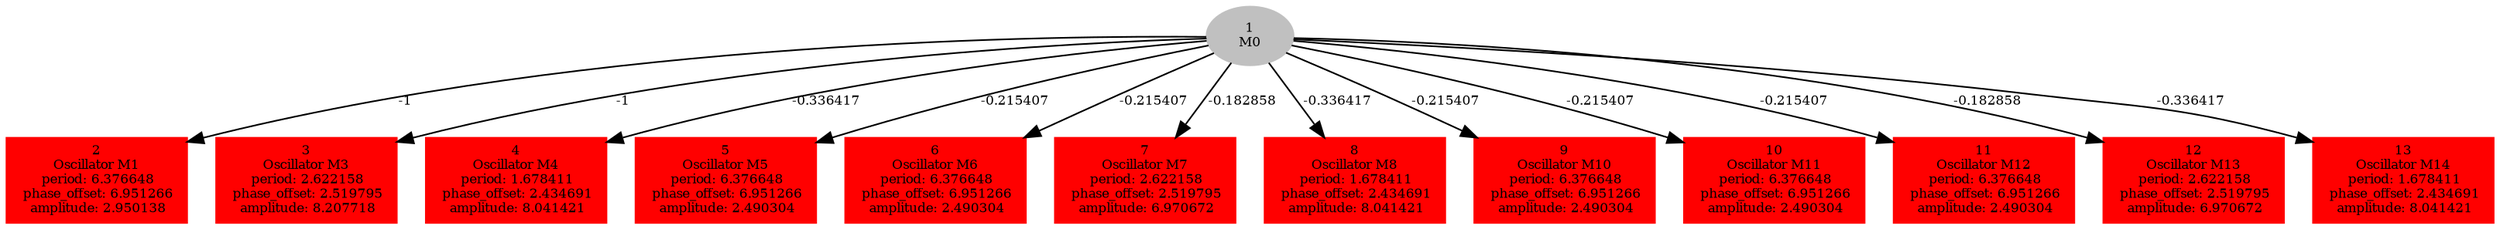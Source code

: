 digraph g{ forcelabels=true;
1[label=<1<BR/>M0>,color="grey",style=filled,fontsize=8];
2 [label=<2<BR />Oscillator M1<BR /> period: 6.376648<BR /> phase_offset: 6.951266<BR /> amplitude: 2.950138>, shape=box,color=red,style=filled,fontsize=8];3 [label=<3<BR />Oscillator M3<BR /> period: 2.622158<BR /> phase_offset: 2.519795<BR /> amplitude: 8.207718>, shape=box,color=red,style=filled,fontsize=8];4 [label=<4<BR />Oscillator M4<BR /> period: 1.678411<BR /> phase_offset: 2.434691<BR /> amplitude: 8.041421>, shape=box,color=red,style=filled,fontsize=8];5 [label=<5<BR />Oscillator M5<BR /> period: 6.376648<BR /> phase_offset: 6.951266<BR /> amplitude: 2.490304>, shape=box,color=red,style=filled,fontsize=8];6 [label=<6<BR />Oscillator M6<BR /> period: 6.376648<BR /> phase_offset: 6.951266<BR /> amplitude: 2.490304>, shape=box,color=red,style=filled,fontsize=8];7 [label=<7<BR />Oscillator M7<BR /> period: 2.622158<BR /> phase_offset: 2.519795<BR /> amplitude: 6.970672>, shape=box,color=red,style=filled,fontsize=8];8 [label=<8<BR />Oscillator M8<BR /> period: 1.678411<BR /> phase_offset: 2.434691<BR /> amplitude: 8.041421>, shape=box,color=red,style=filled,fontsize=8];9 [label=<9<BR />Oscillator M10<BR /> period: 6.376648<BR /> phase_offset: 6.951266<BR /> amplitude: 2.490304>, shape=box,color=red,style=filled,fontsize=8];10 [label=<10<BR />Oscillator M11<BR /> period: 6.376648<BR /> phase_offset: 6.951266<BR /> amplitude: 2.490304>, shape=box,color=red,style=filled,fontsize=8];11 [label=<11<BR />Oscillator M12<BR /> period: 6.376648<BR /> phase_offset: 6.951266<BR /> amplitude: 2.490304>, shape=box,color=red,style=filled,fontsize=8];12 [label=<12<BR />Oscillator M13<BR /> period: 2.622158<BR /> phase_offset: 2.519795<BR /> amplitude: 6.970672>, shape=box,color=red,style=filled,fontsize=8];13 [label=<13<BR />Oscillator M14<BR /> period: 1.678411<BR /> phase_offset: 2.434691<BR /> amplitude: 8.041421>, shape=box,color=red,style=filled,fontsize=8];1 -> 2[label="-1 ",fontsize="8"];
1 -> 3[label="-1 ",fontsize="8"];
1 -> 4[label="-0.336417 ",fontsize="8"];
1 -> 5[label="-0.215407 ",fontsize="8"];
1 -> 6[label="-0.215407 ",fontsize="8"];
1 -> 7[label="-0.182858 ",fontsize="8"];
1 -> 8[label="-0.336417 ",fontsize="8"];
1 -> 9[label="-0.215407 ",fontsize="8"];
1 -> 10[label="-0.215407 ",fontsize="8"];
1 -> 11[label="-0.215407 ",fontsize="8"];
1 -> 12[label="-0.182858 ",fontsize="8"];
1 -> 13[label="-0.336417 ",fontsize="8"];
 }
